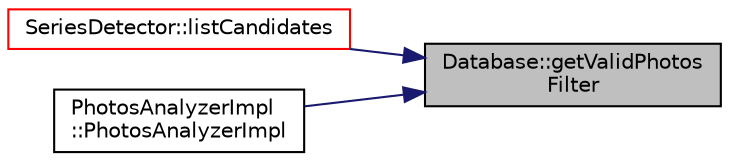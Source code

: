digraph "Database::getValidPhotosFilter"
{
 // LATEX_PDF_SIZE
  edge [fontname="Helvetica",fontsize="10",labelfontname="Helvetica",labelfontsize="10"];
  node [fontname="Helvetica",fontsize="10",shape=record];
  rankdir="RL";
  Node1 [label="Database::getValidPhotos\lFilter",height=0.2,width=0.4,color="black", fillcolor="grey75", style="filled", fontcolor="black",tooltip="return filter which will filter out broken photos (missing, broken, deleted etc)"];
  Node1 -> Node2 [dir="back",color="midnightblue",fontsize="10",style="solid",fontname="Helvetica"];
  Node2 [label="SeriesDetector::listCandidates",height=0.2,width=0.4,color="red", fillcolor="white", style="filled",URL="$class_series_detector.html#a7fb133fe47e82c32db512738a9e02742",tooltip=" "];
  Node1 -> Node6 [dir="back",color="midnightblue",fontsize="10",style="solid",fontname="Helvetica"];
  Node6 [label="PhotosAnalyzerImpl\l::PhotosAnalyzerImpl",height=0.2,width=0.4,color="black", fillcolor="white", style="filled",URL="$class_photos_analyzer_impl.html#a6e3e7a3cbef37ad4d8f2ad872d8c06a5",tooltip=" "];
}
